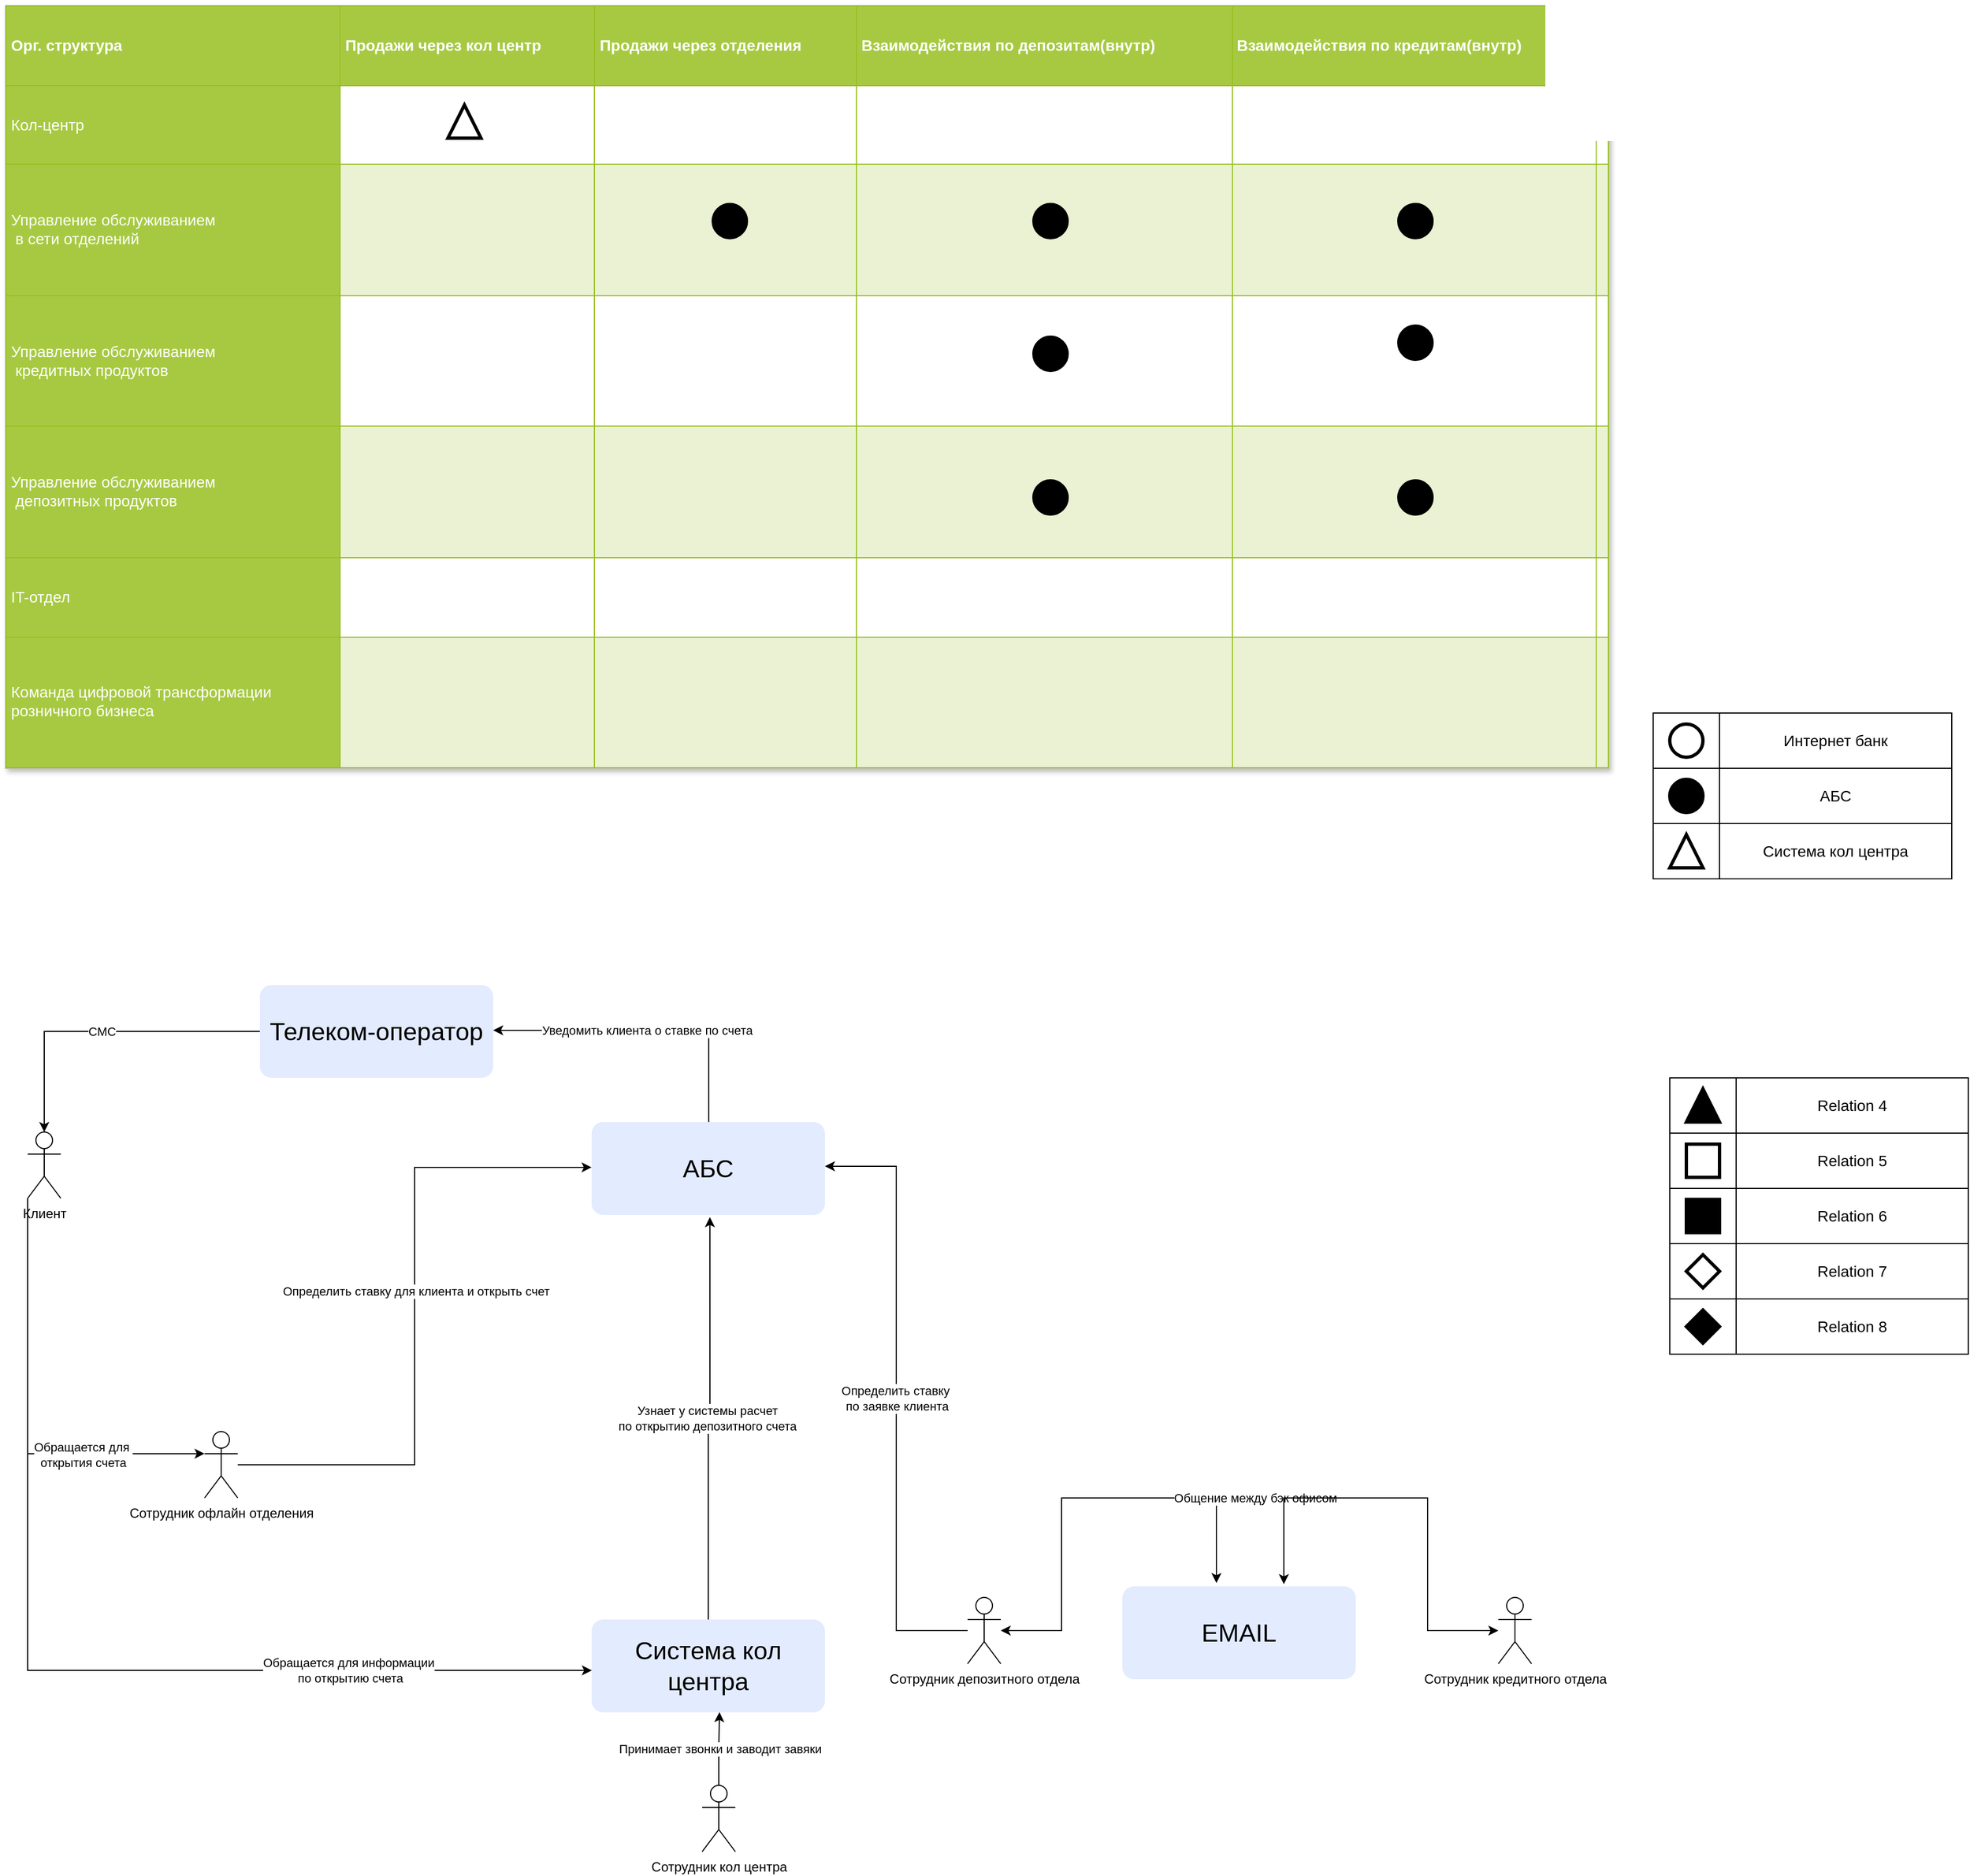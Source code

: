 <mxfile version="26.0.9">
  <diagram name="Page-1" id="bd83a815-5ea8-2e97-e5ec-87c9f400f2fa">
    <mxGraphModel dx="2663" dy="1734" grid="1" gridSize="10" guides="1" tooltips="1" connect="1" arrows="1" fold="1" page="1" pageScale="1.5" pageWidth="1169" pageHeight="826" background="none" math="0" shadow="0">
      <root>
        <mxCell id="0" style=";html=1;" />
        <mxCell id="1" style=";html=1;" parent="0" />
        <mxCell id="1516e18e63f93b96-1" value="&lt;table border=&quot;1&quot; width=&quot;100%&quot; cellpadding=&quot;4&quot; style=&quot;width: 100% ; height: 100% ; border-collapse: collapse&quot;&gt;&lt;tbody&gt;&lt;tr style=&quot;background-color: rgb(167, 201, 66); color: rgb(255, 255, 255); border: 1px solid rgb(152, 191, 33);&quot;&gt;&lt;th&gt;Орг. структура&lt;/th&gt;&lt;th&gt;Продажи через кол центр&lt;/th&gt;&lt;th&gt;Продажи через отделения&lt;/th&gt;&lt;th&gt;Взаимодействия по депозитам(внутр)&lt;/th&gt;&lt;th&gt;Взаимодействия по кредитам(внутр)&lt;/th&gt;&lt;th&gt;&lt;br&gt;&lt;/th&gt;&lt;/tr&gt;&lt;tr style=&quot;border: 1px solid rgb(152, 191, 33);&quot;&gt;&lt;td style=&quot;background-color: rgb(167, 201, 66); color: rgb(255, 255, 255); border: 1px solid rgb(152, 191, 33);&quot;&gt;Кол-центр&lt;/td&gt;&lt;td&gt;&lt;br&gt;&lt;/td&gt;&lt;td&gt;&lt;/td&gt;&lt;td&gt;&lt;br&gt;&lt;/td&gt;&lt;td&gt;&lt;br&gt;&lt;/td&gt;&lt;td&gt;&lt;br&gt;&lt;/td&gt;&lt;/tr&gt;&lt;tr style=&quot;background-color: rgb(234, 242, 211); border: 1px solid rgb(152, 191, 33);&quot;&gt;&lt;td style=&quot;background-color: rgb(167, 201, 66); color: rgb(255, 255, 255); border: 1px solid rgb(152, 191, 33);&quot;&gt;Управление обслуживанием&lt;br&gt;&amp;nbsp;в сети отделений&lt;/td&gt;&lt;td&gt;&lt;/td&gt;&lt;td&gt;&lt;/td&gt;&lt;td&gt;&lt;br&gt;&lt;/td&gt;&lt;td&gt;&lt;br&gt;&lt;/td&gt;&lt;td&gt;&lt;br&gt;&lt;/td&gt;&lt;/tr&gt;&lt;tr style=&quot;border: 1px solid rgb(152, 191, 33);&quot;&gt;&lt;td style=&quot;background-color: rgb(167, 201, 66); color: rgb(255, 255, 255); border: 1px solid rgb(152, 191, 33);&quot;&gt;Управление обслуживанием&lt;br&gt;&amp;nbsp;кредитных продуктов&lt;br&gt;&lt;/td&gt;&lt;td&gt;&lt;/td&gt;&lt;td&gt;&lt;/td&gt;&lt;td&gt;&lt;br&gt;&lt;/td&gt;&lt;td&gt;&lt;br&gt;&lt;/td&gt;&lt;td&gt;&lt;br&gt;&lt;/td&gt;&lt;/tr&gt;&lt;tr style=&quot;background-color: rgb(234, 242, 211); border: 1px solid rgb(152, 191, 33);&quot;&gt;&lt;td style=&quot;background-color: rgb(167, 201, 66); border: 1px solid rgb(152, 191, 33); color: rgb(255, 255, 255);&quot;&gt;&lt;font color=&quot;#ffffff&quot;&gt;Управление обслуживанием&lt;br&gt;&amp;nbsp;депозитных продуктов&lt;/font&gt;&lt;br&gt;&lt;/td&gt;&lt;td&gt;&lt;/td&gt;&lt;td&gt;&lt;/td&gt;&lt;td&gt;&lt;br&gt;&lt;/td&gt;&lt;td&gt;&lt;br&gt;&lt;/td&gt;&lt;td&gt;&lt;br&gt;&lt;/td&gt;&lt;/tr&gt;&lt;tr style=&quot;border: 1px solid rgb(152, 191, 33);&quot;&gt;&lt;td style=&quot;background-color: rgb(167, 201, 66); border: 1px solid rgb(152, 191, 33); color: rgb(255, 255, 255);&quot;&gt;IT-отдел&lt;/td&gt;&lt;td&gt;&lt;br&gt;&lt;/td&gt;&lt;td&gt;&lt;br&gt;&lt;/td&gt;&lt;td&gt;&lt;br&gt;&lt;/td&gt;&lt;td&gt;&lt;br&gt;&lt;/td&gt;&lt;td&gt;&lt;br&gt;&lt;/td&gt;&lt;/tr&gt;&lt;tr style=&quot;background-color: rgb(234, 242, 211); border: 1px solid rgb(152, 191, 33);&quot;&gt;&lt;td style=&quot;background-color: rgb(167, 201, 66); border: 1px solid rgb(152, 191, 33); color: rgb(255, 255, 255);&quot;&gt;&lt;font color=&quot;#ffffff&quot;&gt;Команда цифровой трансформации&lt;br&gt;розничного бизнеса&lt;/font&gt;&lt;/td&gt;&lt;td&gt;&lt;br&gt;&lt;/td&gt;&lt;td&gt;&lt;br&gt;&lt;/td&gt;&lt;td&gt;&lt;br&gt;&lt;/td&gt;&lt;td&gt;&lt;br&gt;&lt;/td&gt;&lt;td&gt;&lt;br&gt;&lt;/td&gt;&lt;/tr&gt;&lt;/tbody&gt;&lt;/table&gt;" style="text;html=1;strokeColor=#c0c0c0;fillColor=#ffffff;overflow=fill;rounded=0;shadow=1;fontSize=14;fontColor=#000000;" parent="1" vertex="1">
          <mxGeometry x="160" y="160" width="1450" height="690" as="geometry" />
        </mxCell>
        <mxCell id="XAPK9ViQaDomq7zxbyAl-2" value="" style="whiteSpace=wrap;html=1;rounded=0;shadow=0;strokeWidth=1;fontSize=14" vertex="1" parent="1">
          <mxGeometry x="1665" y="1330" width="60" height="50" as="geometry" />
        </mxCell>
        <mxCell id="XAPK9ViQaDomq7zxbyAl-3" value="Relation 8" style="whiteSpace=wrap;html=1;rounded=0;shadow=0;strokeWidth=1;fontSize=14" vertex="1" parent="1">
          <mxGeometry x="1725" y="1330" width="210" height="50" as="geometry" />
        </mxCell>
        <mxCell id="XAPK9ViQaDomq7zxbyAl-4" value="" style="rhombus;whiteSpace=wrap;html=1;rounded=0;shadow=0;strokeWidth=3;fillColor=#000000;fontSize=14" vertex="1" parent="1">
          <mxGeometry x="1680" y="1340" width="30" height="30" as="geometry" />
        </mxCell>
        <mxCell id="XAPK9ViQaDomq7zxbyAl-5" value="" style="whiteSpace=wrap;html=1;rounded=0;shadow=0;strokeWidth=1;fontSize=14" vertex="1" parent="1">
          <mxGeometry x="1665" y="1280" width="60" height="50" as="geometry" />
        </mxCell>
        <mxCell id="XAPK9ViQaDomq7zxbyAl-6" value="Relation 7" style="whiteSpace=wrap;html=1;rounded=0;shadow=0;strokeWidth=1;fontSize=14" vertex="1" parent="1">
          <mxGeometry x="1725" y="1280" width="210" height="50" as="geometry" />
        </mxCell>
        <mxCell id="XAPK9ViQaDomq7zxbyAl-7" value="" style="whiteSpace=wrap;html=1;rounded=0;shadow=0;strokeWidth=1;fontSize=14" vertex="1" parent="1">
          <mxGeometry x="1665" y="1230" width="60" height="50" as="geometry" />
        </mxCell>
        <mxCell id="XAPK9ViQaDomq7zxbyAl-8" value="Relation 6" style="whiteSpace=wrap;html=1;rounded=0;shadow=0;strokeWidth=1;fontSize=14" vertex="1" parent="1">
          <mxGeometry x="1725" y="1230" width="210" height="50" as="geometry" />
        </mxCell>
        <mxCell id="XAPK9ViQaDomq7zxbyAl-9" value="" style="whiteSpace=wrap;html=1;rounded=0;shadow=0;strokeWidth=1;fontSize=14" vertex="1" parent="1">
          <mxGeometry x="1665" y="1180" width="60" height="50" as="geometry" />
        </mxCell>
        <mxCell id="XAPK9ViQaDomq7zxbyAl-10" value="Relation 5" style="whiteSpace=wrap;html=1;rounded=0;shadow=0;strokeWidth=1;fontSize=14" vertex="1" parent="1">
          <mxGeometry x="1725" y="1180" width="210" height="50" as="geometry" />
        </mxCell>
        <mxCell id="XAPK9ViQaDomq7zxbyAl-11" value="" style="whiteSpace=wrap;html=1;rounded=0;shadow=0;strokeWidth=1;fontSize=14" vertex="1" parent="1">
          <mxGeometry x="1665" y="1130" width="60" height="50" as="geometry" />
        </mxCell>
        <mxCell id="XAPK9ViQaDomq7zxbyAl-12" value="Relation 4" style="whiteSpace=wrap;html=1;rounded=0;shadow=0;strokeWidth=1;fontSize=14" vertex="1" parent="1">
          <mxGeometry x="1725" y="1130" width="210" height="50" as="geometry" />
        </mxCell>
        <mxCell id="XAPK9ViQaDomq7zxbyAl-13" value="" style="whiteSpace=wrap;html=1;rounded=0;shadow=0;strokeWidth=1;fontSize=14" vertex="1" parent="1">
          <mxGeometry x="1650" y="900" width="60" height="50" as="geometry" />
        </mxCell>
        <mxCell id="XAPK9ViQaDomq7zxbyAl-14" value="Система кол центра" style="whiteSpace=wrap;html=1;rounded=0;shadow=0;strokeWidth=1;fontSize=14" vertex="1" parent="1">
          <mxGeometry x="1710" y="900" width="210" height="50" as="geometry" />
        </mxCell>
        <mxCell id="XAPK9ViQaDomq7zxbyAl-15" value="" style="whiteSpace=wrap;html=1;rounded=0;shadow=0;strokeWidth=1;fontSize=14" vertex="1" parent="1">
          <mxGeometry x="1650" y="850" width="60" height="50" as="geometry" />
        </mxCell>
        <mxCell id="XAPK9ViQaDomq7zxbyAl-16" value="АБС" style="whiteSpace=wrap;html=1;rounded=0;shadow=0;strokeWidth=1;fontSize=14" vertex="1" parent="1">
          <mxGeometry x="1710" y="850" width="210" height="50" as="geometry" />
        </mxCell>
        <mxCell id="XAPK9ViQaDomq7zxbyAl-17" value="" style="whiteSpace=wrap;html=1;rounded=0;shadow=0;strokeWidth=1;fontSize=14" vertex="1" parent="1">
          <mxGeometry x="1650" y="800" width="60" height="50" as="geometry" />
        </mxCell>
        <mxCell id="XAPK9ViQaDomq7zxbyAl-18" value="Интернет банк" style="whiteSpace=wrap;html=1;rounded=0;shadow=0;strokeWidth=1;fontSize=14" vertex="1" parent="1">
          <mxGeometry x="1710" y="800" width="210" height="50" as="geometry" />
        </mxCell>
        <mxCell id="XAPK9ViQaDomq7zxbyAl-19" value="" style="ellipse;whiteSpace=wrap;html=1;rounded=0;shadow=0;strokeWidth=3;fontSize=14" vertex="1" parent="1">
          <mxGeometry x="1665" y="810" width="30" height="30" as="geometry" />
        </mxCell>
        <mxCell id="XAPK9ViQaDomq7zxbyAl-20" value="" style="ellipse;whiteSpace=wrap;html=1;rounded=0;shadow=0;strokeWidth=3;fontSize=14;fillColor=#000000;" vertex="1" parent="1">
          <mxGeometry x="1665" y="860" width="30" height="30" as="geometry" />
        </mxCell>
        <mxCell id="XAPK9ViQaDomq7zxbyAl-21" value="" style="triangle;whiteSpace=wrap;html=1;rounded=0;shadow=0;strokeWidth=3;fillColor=#000000;fontSize=14;direction=north;" vertex="1" parent="1">
          <mxGeometry x="1680" y="1140" width="30" height="30" as="geometry" />
        </mxCell>
        <mxCell id="XAPK9ViQaDomq7zxbyAl-22" value="" style="triangle;whiteSpace=wrap;html=1;rounded=0;shadow=0;strokeWidth=3;fontSize=14;direction=north;" vertex="1" parent="1">
          <mxGeometry x="1665" y="910" width="30" height="30" as="geometry" />
        </mxCell>
        <mxCell id="XAPK9ViQaDomq7zxbyAl-23" value="" style="whiteSpace=wrap;html=1;rounded=0;shadow=0;strokeWidth=3;fontSize=14" vertex="1" parent="1">
          <mxGeometry x="1680" y="1190" width="30" height="30" as="geometry" />
        </mxCell>
        <mxCell id="XAPK9ViQaDomq7zxbyAl-24" value="" style="whiteSpace=wrap;html=1;rounded=0;shadow=0;strokeWidth=3;fillColor=#000000;fontSize=14" vertex="1" parent="1">
          <mxGeometry x="1680" y="1240" width="30" height="30" as="geometry" />
        </mxCell>
        <mxCell id="XAPK9ViQaDomq7zxbyAl-25" value="" style="rhombus;whiteSpace=wrap;html=1;rounded=0;shadow=0;strokeWidth=3;fontSize=14" vertex="1" parent="1">
          <mxGeometry x="1680" y="1290" width="30" height="30" as="geometry" />
        </mxCell>
        <mxCell id="XAPK9ViQaDomq7zxbyAl-57" value="" style="ellipse;whiteSpace=wrap;html=1;rounded=0;shadow=0;strokeWidth=3;fontSize=14;fillColor=#000000;" vertex="1" parent="1">
          <mxGeometry x="1090" y="340" width="30" height="30" as="geometry" />
        </mxCell>
        <mxCell id="XAPK9ViQaDomq7zxbyAl-58" value="" style="ellipse;whiteSpace=wrap;html=1;rounded=0;shadow=0;strokeWidth=3;fontSize=14;fillColor=#000000;" vertex="1" parent="1">
          <mxGeometry x="1420" y="340" width="30" height="30" as="geometry" />
        </mxCell>
        <mxCell id="XAPK9ViQaDomq7zxbyAl-59" value="" style="triangle;whiteSpace=wrap;html=1;rounded=0;shadow=0;strokeWidth=3;fontSize=14;direction=north;" vertex="1" parent="1">
          <mxGeometry x="560" y="250" width="30" height="30" as="geometry" />
        </mxCell>
        <mxCell id="XAPK9ViQaDomq7zxbyAl-60" value="" style="ellipse;whiteSpace=wrap;html=1;rounded=0;shadow=0;strokeWidth=3;fontSize=14;fillColor=#000000;" vertex="1" parent="1">
          <mxGeometry x="800" y="340" width="30" height="30" as="geometry" />
        </mxCell>
        <mxCell id="XAPK9ViQaDomq7zxbyAl-61" value="" style="ellipse;whiteSpace=wrap;html=1;rounded=0;shadow=0;strokeWidth=3;fontSize=14;fillColor=#000000;" vertex="1" parent="1">
          <mxGeometry x="1090" y="460" width="30" height="30" as="geometry" />
        </mxCell>
        <mxCell id="XAPK9ViQaDomq7zxbyAl-62" value="" style="ellipse;whiteSpace=wrap;html=1;rounded=0;shadow=0;strokeWidth=3;fontSize=14;fillColor=#000000;" vertex="1" parent="1">
          <mxGeometry x="1090" y="590" width="30" height="30" as="geometry" />
        </mxCell>
        <mxCell id="XAPK9ViQaDomq7zxbyAl-65" value="" style="ellipse;whiteSpace=wrap;html=1;rounded=0;shadow=0;strokeWidth=3;fontSize=14;fillColor=#000000;" vertex="1" parent="1">
          <mxGeometry x="1420" y="590" width="30" height="30" as="geometry" />
        </mxCell>
        <mxCell id="XAPK9ViQaDomq7zxbyAl-66" value="" style="ellipse;whiteSpace=wrap;html=1;rounded=0;shadow=0;strokeWidth=3;fontSize=14;fillColor=#000000;" vertex="1" parent="1">
          <mxGeometry x="1420" y="450" width="30" height="30" as="geometry" />
        </mxCell>
        <mxCell id="XAPK9ViQaDomq7zxbyAl-68" value="&lt;div style=&quot;font-size: 1px&quot;&gt;&lt;font style=&quot;font-size: 22.58px; font-family: Arial; color: rgb(0, 0, 0); direction: ltr; letter-spacing: 0px; line-height: 120%; opacity: 1;&quot;&gt;АБС&lt;/font&gt;&lt;/div&gt;" style="verticalAlign=middle;align=center;overflow=width;vsdxID=5;fillColor=#e3ebff;gradientColor=none;shape=stencil(vVNBDsIgEHwNRwxCjHqu+g9iaUtEaBa09fdSwdpi9dBDb8vOwOwsGcQyW/FaIEqsA3MRjcxdhdgBUSp1JUA6XyF2RCwrDIgSzE3n4VzzjtlVV3PvXmjDPdLdoOQRTrvtavNqnAKXw9mDELkBIhDJaxrJZIy/YRLfbjFvpcVgHHfS6JGu4lAK7GVwoXg5gmwjRP3VjoMpqQcm9tPKs0z0Y6crWcBHqt0PN8tJspXFfmNKdpaBH8tYwML/VPjiE6dCKhXSOMTT+PlWiC47PgE=);strokeColor=none;spacingTop=-3;spacingBottom=-3;spacingLeft=-3;spacingRight=-3;points=[];labelBackgroundColor=none;rounded=0;html=1;whiteSpace=wrap;" vertex="1" parent="1">
          <mxGeometry x="690" y="1170" width="211" height="84" as="geometry" />
        </mxCell>
        <mxCell id="XAPK9ViQaDomq7zxbyAl-69" value="&lt;div style=&quot;&quot;&gt;&lt;font face=&quot;Arial&quot;&gt;&lt;span style=&quot;font-size: 22.58px;&quot;&gt;EMAIL&lt;/span&gt;&lt;/font&gt;&lt;/div&gt;" style="verticalAlign=middle;align=center;overflow=width;vsdxID=5;fillColor=#e3ebff;gradientColor=none;shape=stencil(vVNBDsIgEHwNRwxCjHqu+g9iaUtEaBa09fdSwdpi9dBDb8vOwOwsGcQyW/FaIEqsA3MRjcxdhdgBUSp1JUA6XyF2RCwrDIgSzE3n4VzzjtlVV3PvXmjDPdLdoOQRTrvtavNqnAKXw9mDELkBIhDJaxrJZIy/YRLfbjFvpcVgHHfS6JGu4lAK7GVwoXg5gmwjRP3VjoMpqQcm9tPKs0z0Y6crWcBHqt0PN8tJspXFfmNKdpaBH8tYwML/VPjiE6dCKhXSOMTT+PlWiC47PgE=);strokeColor=none;spacingTop=-3;spacingBottom=-3;spacingLeft=-3;spacingRight=-3;points=[];labelBackgroundColor=none;rounded=0;html=1;whiteSpace=wrap;" vertex="1" parent="1">
          <mxGeometry x="1170" y="1590" width="211" height="84" as="geometry" />
        </mxCell>
        <mxCell id="XAPK9ViQaDomq7zxbyAl-70" value="&lt;div style=&quot;&quot;&gt;&lt;font face=&quot;Arial&quot;&gt;&lt;span style=&quot;font-size: 22.58px;&quot;&gt;Система кол центра&lt;/span&gt;&lt;/font&gt;&lt;/div&gt;" style="verticalAlign=middle;align=center;overflow=width;vsdxID=5;fillColor=#e3ebff;gradientColor=none;shape=stencil(vVNBDsIgEHwNRwxCjHqu+g9iaUtEaBa09fdSwdpi9dBDb8vOwOwsGcQyW/FaIEqsA3MRjcxdhdgBUSp1JUA6XyF2RCwrDIgSzE3n4VzzjtlVV3PvXmjDPdLdoOQRTrvtavNqnAKXw9mDELkBIhDJaxrJZIy/YRLfbjFvpcVgHHfS6JGu4lAK7GVwoXg5gmwjRP3VjoMpqQcm9tPKs0z0Y6crWcBHqt0PN8tJspXFfmNKdpaBH8tYwML/VPjiE6dCKhXSOMTT+PlWiC47PgE=);strokeColor=none;spacingTop=-3;spacingBottom=-3;spacingLeft=-3;spacingRight=-3;points=[];labelBackgroundColor=none;rounded=0;html=1;whiteSpace=wrap;" vertex="1" parent="1">
          <mxGeometry x="690" y="1620" width="211" height="84" as="geometry" />
        </mxCell>
        <mxCell id="XAPK9ViQaDomq7zxbyAl-78" value="СМС" style="edgeStyle=orthogonalEdgeStyle;rounded=0;orthogonalLoop=1;jettySize=auto;html=1;" edge="1" parent="1" source="XAPK9ViQaDomq7zxbyAl-71" target="XAPK9ViQaDomq7zxbyAl-72">
          <mxGeometry relative="1" as="geometry" />
        </mxCell>
        <mxCell id="XAPK9ViQaDomq7zxbyAl-71" value="&lt;div style=&quot;font-size: 1px&quot;&gt;&lt;font style=&quot;font-size: 22.58px; font-family: Arial; color: rgb(0, 0, 0); direction: ltr; letter-spacing: 0px; line-height: 120%; opacity: 1;&quot;&gt;Телеком-оператор&lt;/font&gt;&lt;/div&gt;" style="verticalAlign=middle;align=center;overflow=width;vsdxID=5;fillColor=#e3ebff;gradientColor=none;shape=stencil(vVNBDsIgEHwNRwxCjHqu+g9iaUtEaBa09fdSwdpi9dBDb8vOwOwsGcQyW/FaIEqsA3MRjcxdhdgBUSp1JUA6XyF2RCwrDIgSzE3n4VzzjtlVV3PvXmjDPdLdoOQRTrvtavNqnAKXw9mDELkBIhDJaxrJZIy/YRLfbjFvpcVgHHfS6JGu4lAK7GVwoXg5gmwjRP3VjoMpqQcm9tPKs0z0Y6crWcBHqt0PN8tJspXFfmNKdpaBH8tYwML/VPjiE6dCKhXSOMTT+PlWiC47PgE=);strokeColor=none;spacingTop=-3;spacingBottom=-3;spacingLeft=-3;spacingRight=-3;points=[];labelBackgroundColor=none;rounded=0;html=1;whiteSpace=wrap;" vertex="1" parent="1">
          <mxGeometry x="390" y="1046" width="211" height="84" as="geometry" />
        </mxCell>
        <mxCell id="XAPK9ViQaDomq7zxbyAl-72" value="Клиент" style="shape=umlActor;verticalLabelPosition=bottom;verticalAlign=top;html=1;outlineConnect=0;" vertex="1" parent="1">
          <mxGeometry x="180" y="1179" width="30" height="60" as="geometry" />
        </mxCell>
        <mxCell id="XAPK9ViQaDomq7zxbyAl-73" value="Сотрудник кол центра" style="shape=umlActor;verticalLabelPosition=bottom;verticalAlign=top;html=1;outlineConnect=0;" vertex="1" parent="1">
          <mxGeometry x="790" y="1770" width="30" height="60" as="geometry" />
        </mxCell>
        <mxCell id="XAPK9ViQaDomq7zxbyAl-75" value="Сотрудник офлайн отделения" style="shape=umlActor;verticalLabelPosition=bottom;verticalAlign=top;html=1;outlineConnect=0;" vertex="1" parent="1">
          <mxGeometry x="340" y="1450" width="30" height="60" as="geometry" />
        </mxCell>
        <mxCell id="XAPK9ViQaDomq7zxbyAl-76" value="Сотрудник кредитного отдела" style="shape=umlActor;verticalLabelPosition=bottom;verticalAlign=top;html=1;outlineConnect=0;" vertex="1" parent="1">
          <mxGeometry x="1510" y="1600" width="30" height="60" as="geometry" />
        </mxCell>
        <mxCell id="XAPK9ViQaDomq7zxbyAl-77" value="Сотрудник депозитного отдела" style="shape=umlActor;verticalLabelPosition=bottom;verticalAlign=top;html=1;outlineConnect=0;" vertex="1" parent="1">
          <mxGeometry x="1030" y="1600" width="30" height="60" as="geometry" />
        </mxCell>
        <mxCell id="XAPK9ViQaDomq7zxbyAl-79" style="edgeStyle=orthogonalEdgeStyle;rounded=0;orthogonalLoop=1;jettySize=auto;html=1;entryX=0;entryY=0.333;entryDx=0;entryDy=0;entryPerimeter=0;exitX=0;exitY=1;exitDx=0;exitDy=0;exitPerimeter=0;" edge="1" parent="1" source="XAPK9ViQaDomq7zxbyAl-72" target="XAPK9ViQaDomq7zxbyAl-75">
          <mxGeometry relative="1" as="geometry" />
        </mxCell>
        <mxCell id="XAPK9ViQaDomq7zxbyAl-80" value="Обращается для&amp;nbsp;&lt;div&gt;открытия счета&lt;/div&gt;" style="edgeLabel;html=1;align=center;verticalAlign=middle;resizable=0;points=[];" vertex="1" connectable="0" parent="XAPK9ViQaDomq7zxbyAl-79">
          <mxGeometry x="0.097" relative="1" as="geometry">
            <mxPoint x="50" y="17" as="offset" />
          </mxGeometry>
        </mxCell>
        <mxCell id="XAPK9ViQaDomq7zxbyAl-84" style="edgeStyle=orthogonalEdgeStyle;rounded=0;orthogonalLoop=1;jettySize=auto;html=1;entryX=0.001;entryY=0.548;entryDx=0;entryDy=0;entryPerimeter=0;exitX=0;exitY=1;exitDx=0;exitDy=0;exitPerimeter=0;" edge="1" parent="1" source="XAPK9ViQaDomq7zxbyAl-72" target="XAPK9ViQaDomq7zxbyAl-70">
          <mxGeometry relative="1" as="geometry" />
        </mxCell>
        <mxCell id="XAPK9ViQaDomq7zxbyAl-85" value="Обращается для информации&lt;div&gt;&amp;nbsp;по открытию счета&lt;/div&gt;" style="edgeLabel;html=1;align=center;verticalAlign=middle;resizable=0;points=[];" vertex="1" connectable="0" parent="XAPK9ViQaDomq7zxbyAl-84">
          <mxGeometry x="0.565" relative="1" as="geometry">
            <mxPoint x="-17" as="offset" />
          </mxGeometry>
        </mxCell>
        <mxCell id="XAPK9ViQaDomq7zxbyAl-87" style="edgeStyle=orthogonalEdgeStyle;rounded=0;orthogonalLoop=1;jettySize=auto;html=1;entryX=0;entryY=0.488;entryDx=0;entryDy=0;entryPerimeter=0;" edge="1" parent="1" source="XAPK9ViQaDomq7zxbyAl-75" target="XAPK9ViQaDomq7zxbyAl-68">
          <mxGeometry relative="1" as="geometry" />
        </mxCell>
        <mxCell id="XAPK9ViQaDomq7zxbyAl-95" value="Определить ставку для клиента и открыть счет" style="edgeLabel;html=1;align=center;verticalAlign=middle;resizable=0;points=[];" vertex="1" connectable="0" parent="XAPK9ViQaDomq7zxbyAl-87">
          <mxGeometry x="0.076" y="-1" relative="1" as="geometry">
            <mxPoint as="offset" />
          </mxGeometry>
        </mxCell>
        <mxCell id="XAPK9ViQaDomq7zxbyAl-88" style="edgeStyle=orthogonalEdgeStyle;rounded=0;orthogonalLoop=1;jettySize=auto;html=1;entryX=0.403;entryY=-0.036;entryDx=0;entryDy=0;entryPerimeter=0;startArrow=classic;startFill=1;" edge="1" parent="1" source="XAPK9ViQaDomq7zxbyAl-77" target="XAPK9ViQaDomq7zxbyAl-69">
          <mxGeometry relative="1" as="geometry">
            <Array as="points">
              <mxPoint x="1115" y="1630" />
              <mxPoint x="1115" y="1510" />
              <mxPoint x="1255" y="1510" />
            </Array>
          </mxGeometry>
        </mxCell>
        <mxCell id="XAPK9ViQaDomq7zxbyAl-93" value="Общение между бэк офисом" style="edgeLabel;html=1;align=center;verticalAlign=middle;resizable=0;points=[];" vertex="1" connectable="0" parent="XAPK9ViQaDomq7zxbyAl-88">
          <mxGeometry x="0.287" y="1" relative="1" as="geometry">
            <mxPoint x="98" y="1" as="offset" />
          </mxGeometry>
        </mxCell>
        <mxCell id="XAPK9ViQaDomq7zxbyAl-89" value="Узнает у системы расчет&amp;nbsp;&lt;div&gt;по открытию депозитного счета&amp;nbsp;&lt;/div&gt;" style="edgeStyle=orthogonalEdgeStyle;rounded=0;orthogonalLoop=1;jettySize=auto;html=1;entryX=0.507;entryY=1.024;entryDx=0;entryDy=0;entryPerimeter=0;" edge="1" parent="1" source="XAPK9ViQaDomq7zxbyAl-70" target="XAPK9ViQaDomq7zxbyAl-68">
          <mxGeometry relative="1" as="geometry" />
        </mxCell>
        <mxCell id="XAPK9ViQaDomq7zxbyAl-90" style="edgeStyle=orthogonalEdgeStyle;rounded=0;orthogonalLoop=1;jettySize=auto;html=1;entryX=0.692;entryY=-0.024;entryDx=0;entryDy=0;entryPerimeter=0;startArrow=classic;startFill=1;" edge="1" parent="1" source="XAPK9ViQaDomq7zxbyAl-76" target="XAPK9ViQaDomq7zxbyAl-69">
          <mxGeometry relative="1" as="geometry">
            <Array as="points">
              <mxPoint x="1446" y="1630" />
              <mxPoint x="1446" y="1510" />
              <mxPoint x="1316" y="1510" />
            </Array>
          </mxGeometry>
        </mxCell>
        <mxCell id="XAPK9ViQaDomq7zxbyAl-94" value="Уведомить клиента о ставке по счета" style="edgeStyle=orthogonalEdgeStyle;rounded=0;orthogonalLoop=1;jettySize=auto;html=1;entryX=1;entryY=0.488;entryDx=0;entryDy=0;entryPerimeter=0;exitX=0.502;exitY=0;exitDx=0;exitDy=0;exitPerimeter=0;" edge="1" parent="1" source="XAPK9ViQaDomq7zxbyAl-68" target="XAPK9ViQaDomq7zxbyAl-71">
          <mxGeometry relative="1" as="geometry" />
        </mxCell>
        <mxCell id="XAPK9ViQaDomq7zxbyAl-96" value="Определить ставку&amp;nbsp;&lt;div&gt;по заявке клиента&lt;/div&gt;" style="edgeStyle=orthogonalEdgeStyle;rounded=0;orthogonalLoop=1;jettySize=auto;html=1;entryX=1;entryY=0.476;entryDx=0;entryDy=0;entryPerimeter=0;" edge="1" parent="1" source="XAPK9ViQaDomq7zxbyAl-77" target="XAPK9ViQaDomq7zxbyAl-68">
          <mxGeometry relative="1" as="geometry" />
        </mxCell>
        <mxCell id="XAPK9ViQaDomq7zxbyAl-98" value="Принимает звонки и заводит завяки" style="edgeStyle=orthogonalEdgeStyle;rounded=0;orthogonalLoop=1;jettySize=auto;html=1;entryX=0.548;entryY=0.997;entryDx=0;entryDy=0;entryPerimeter=0;" edge="1" parent="1" source="XAPK9ViQaDomq7zxbyAl-73" target="XAPK9ViQaDomq7zxbyAl-70">
          <mxGeometry relative="1" as="geometry" />
        </mxCell>
      </root>
    </mxGraphModel>
  </diagram>
</mxfile>
